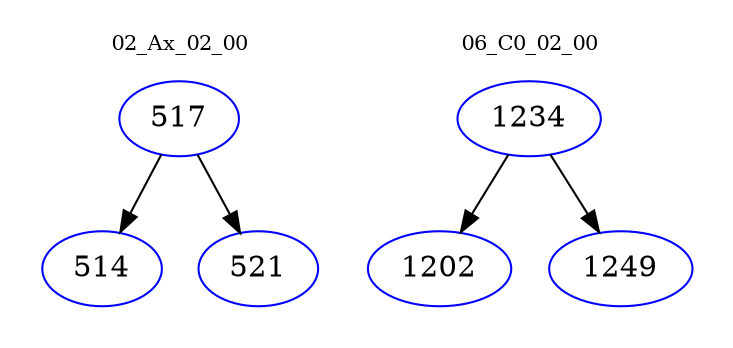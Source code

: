 digraph{
subgraph cluster_0 {
color = white
label = "02_Ax_02_00";
fontsize=10;
T0_517 [label="517", color="blue"]
T0_517 -> T0_514 [color="black"]
T0_514 [label="514", color="blue"]
T0_517 -> T0_521 [color="black"]
T0_521 [label="521", color="blue"]
}
subgraph cluster_1 {
color = white
label = "06_C0_02_00";
fontsize=10;
T1_1234 [label="1234", color="blue"]
T1_1234 -> T1_1202 [color="black"]
T1_1202 [label="1202", color="blue"]
T1_1234 -> T1_1249 [color="black"]
T1_1249 [label="1249", color="blue"]
}
}

